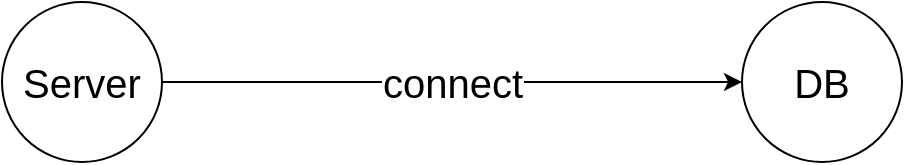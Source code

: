 <mxfile version="20.8.20" type="device"><diagram name="Page-1" id="Tr5pcX7dUo8KBUelzqvQ"><mxGraphModel dx="1434" dy="763" grid="1" gridSize="10" guides="1" tooltips="1" connect="1" arrows="1" fold="1" page="1" pageScale="1" pageWidth="850" pageHeight="1100" math="0" shadow="0"><root><mxCell id="0"/><mxCell id="1" parent="0"/><mxCell id="DwPCdrsnk0RcD9e9dyw3-49" value="connect" style="edgeStyle=orthogonalEdgeStyle;rounded=0;orthogonalLoop=1;jettySize=auto;html=1;entryX=0;entryY=0.5;entryDx=0;entryDy=0;fontSize=20;" edge="1" parent="1" source="DwPCdrsnk0RcD9e9dyw3-47" target="DwPCdrsnk0RcD9e9dyw3-48"><mxGeometry relative="1" as="geometry"/></mxCell><mxCell id="DwPCdrsnk0RcD9e9dyw3-47" value="Server" style="ellipse;whiteSpace=wrap;html=1;aspect=fixed;fontSize=20;" vertex="1" parent="1"><mxGeometry x="180" y="380" width="80" height="80" as="geometry"/></mxCell><mxCell id="DwPCdrsnk0RcD9e9dyw3-48" value="DB" style="ellipse;whiteSpace=wrap;html=1;aspect=fixed;fontSize=20;" vertex="1" parent="1"><mxGeometry x="550" y="380" width="80" height="80" as="geometry"/></mxCell></root></mxGraphModel></diagram></mxfile>